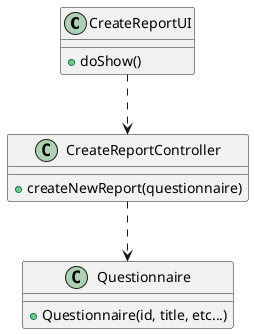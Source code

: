 @startuml
'https://plantuml.com/class-diagram

class CreateReportUI {
+doShow()
}

class CreateReportController {
+createNewReport(questionnaire)
}

class Questionnaire {
+Questionnaire(id, title, etc...)
}

CreateReportUI ..> CreateReportController
CreateReportController ..> Questionnaire
@enduml